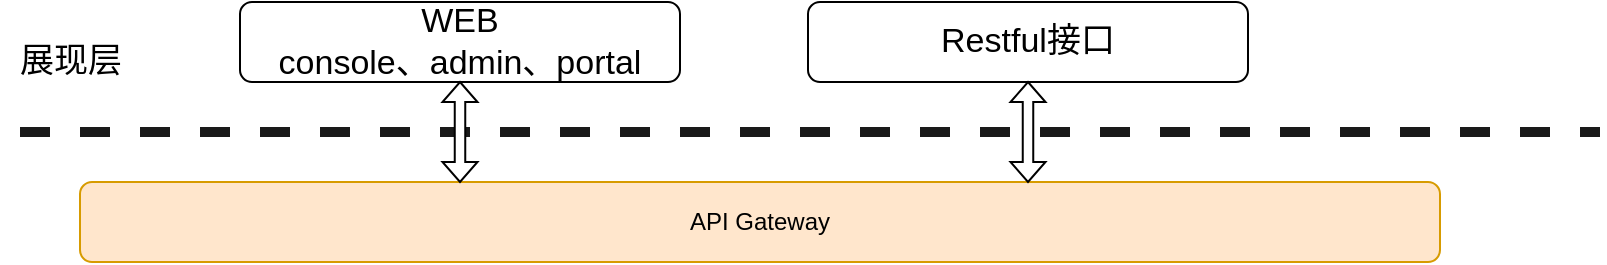 <mxfile version="13.0.1" type="device"><diagram id="lqC06YVfdTyqDrj_VC9b" name="第 1 页"><mxGraphModel dx="946" dy="610" grid="1" gridSize="10" guides="1" tooltips="1" connect="1" arrows="1" fold="1" page="1" pageScale="1" pageWidth="827" pageHeight="1169" math="0" shadow="0"><root><mxCell id="0"/><mxCell id="1" parent="0"/><mxCell id="qjO0ua-Df-JOe-hsyqg6-1" value="" style="line;strokeWidth=5;align=left;verticalAlign=middle;spacingTop=-1;spacingLeft=3;spacingRight=3;rotatable=0;labelPosition=right;points=[];portConstraint=eastwest;dashed=1;strokeColor=#1A1A1A;" vertex="1" parent="1"><mxGeometry x="20" y="71" width="790" height="8" as="geometry"/></mxCell><mxCell id="qjO0ua-Df-JOe-hsyqg6-2" value="展现层" style="text;html=1;align=center;verticalAlign=middle;resizable=0;points=[];autosize=1;fontSize=17;" vertex="1" parent="1"><mxGeometry x="10" y="25" width="70" height="30" as="geometry"/></mxCell><mxCell id="qjO0ua-Df-JOe-hsyqg6-3" value="WEB&lt;br&gt;console、admin、portal" style="rounded=1;whiteSpace=wrap;html=1;fontSize=17;" vertex="1" parent="1"><mxGeometry x="130" y="10" width="220" height="40" as="geometry"/></mxCell><mxCell id="qjO0ua-Df-JOe-hsyqg6-4" value="Restful接口" style="rounded=1;whiteSpace=wrap;html=1;fontSize=17;" vertex="1" parent="1"><mxGeometry x="414" y="10" width="220" height="40" as="geometry"/></mxCell><mxCell id="qjO0ua-Df-JOe-hsyqg6-5" value="API Gateway" style="rounded=1;whiteSpace=wrap;html=1;fillColor=#ffe6cc;strokeColor=#d79b00;" vertex="1" parent="1"><mxGeometry x="50" y="100" width="680" height="40" as="geometry"/></mxCell><mxCell id="qjO0ua-Df-JOe-hsyqg6-6" value="" style="shape=doubleArrow;direction=south;whiteSpace=wrap;html=1;" vertex="1" parent="1"><mxGeometry x="231.25" y="50" width="17.5" height="50" as="geometry"/></mxCell><mxCell id="qjO0ua-Df-JOe-hsyqg6-7" value="" style="shape=doubleArrow;direction=south;whiteSpace=wrap;html=1;" vertex="1" parent="1"><mxGeometry x="515.25" y="50" width="17.5" height="50" as="geometry"/></mxCell></root></mxGraphModel></diagram></mxfile>